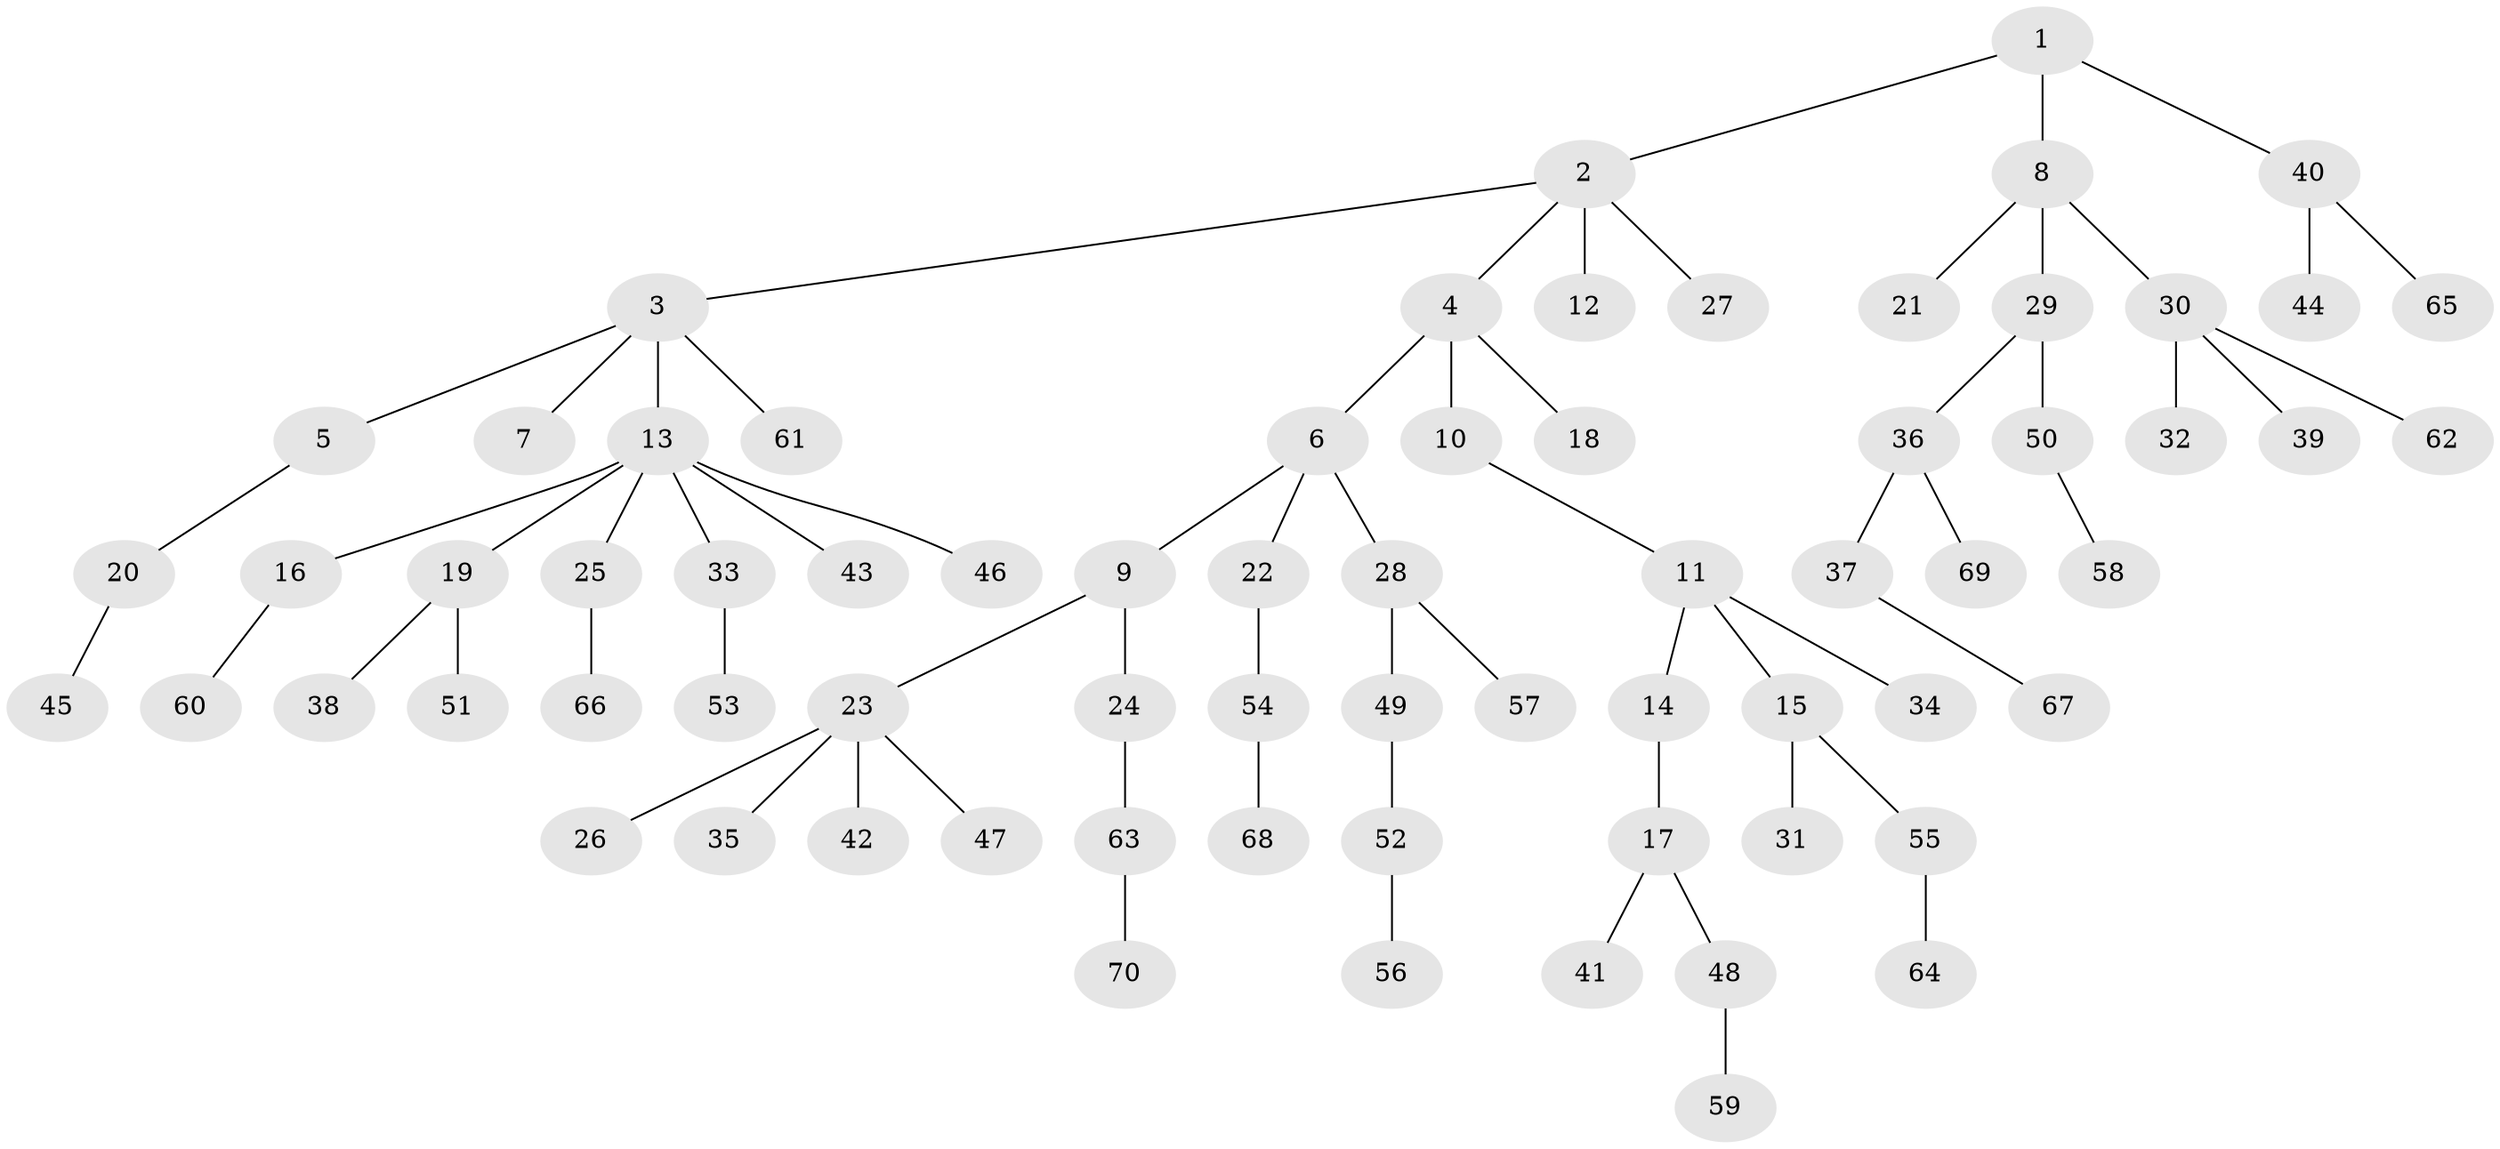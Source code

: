 // coarse degree distribution, {2: 0.23255813953488372, 4: 0.09302325581395349, 3: 0.16279069767441862, 1: 0.4883720930232558, 6: 0.023255813953488372}
// Generated by graph-tools (version 1.1) at 2025/37/03/04/25 23:37:23]
// undirected, 70 vertices, 69 edges
graph export_dot {
  node [color=gray90,style=filled];
  1;
  2;
  3;
  4;
  5;
  6;
  7;
  8;
  9;
  10;
  11;
  12;
  13;
  14;
  15;
  16;
  17;
  18;
  19;
  20;
  21;
  22;
  23;
  24;
  25;
  26;
  27;
  28;
  29;
  30;
  31;
  32;
  33;
  34;
  35;
  36;
  37;
  38;
  39;
  40;
  41;
  42;
  43;
  44;
  45;
  46;
  47;
  48;
  49;
  50;
  51;
  52;
  53;
  54;
  55;
  56;
  57;
  58;
  59;
  60;
  61;
  62;
  63;
  64;
  65;
  66;
  67;
  68;
  69;
  70;
  1 -- 2;
  1 -- 8;
  1 -- 40;
  2 -- 3;
  2 -- 4;
  2 -- 12;
  2 -- 27;
  3 -- 5;
  3 -- 7;
  3 -- 13;
  3 -- 61;
  4 -- 6;
  4 -- 10;
  4 -- 18;
  5 -- 20;
  6 -- 9;
  6 -- 22;
  6 -- 28;
  8 -- 21;
  8 -- 29;
  8 -- 30;
  9 -- 23;
  9 -- 24;
  10 -- 11;
  11 -- 14;
  11 -- 15;
  11 -- 34;
  13 -- 16;
  13 -- 19;
  13 -- 25;
  13 -- 33;
  13 -- 43;
  13 -- 46;
  14 -- 17;
  15 -- 31;
  15 -- 55;
  16 -- 60;
  17 -- 41;
  17 -- 48;
  19 -- 38;
  19 -- 51;
  20 -- 45;
  22 -- 54;
  23 -- 26;
  23 -- 35;
  23 -- 42;
  23 -- 47;
  24 -- 63;
  25 -- 66;
  28 -- 49;
  28 -- 57;
  29 -- 36;
  29 -- 50;
  30 -- 32;
  30 -- 39;
  30 -- 62;
  33 -- 53;
  36 -- 37;
  36 -- 69;
  37 -- 67;
  40 -- 44;
  40 -- 65;
  48 -- 59;
  49 -- 52;
  50 -- 58;
  52 -- 56;
  54 -- 68;
  55 -- 64;
  63 -- 70;
}
